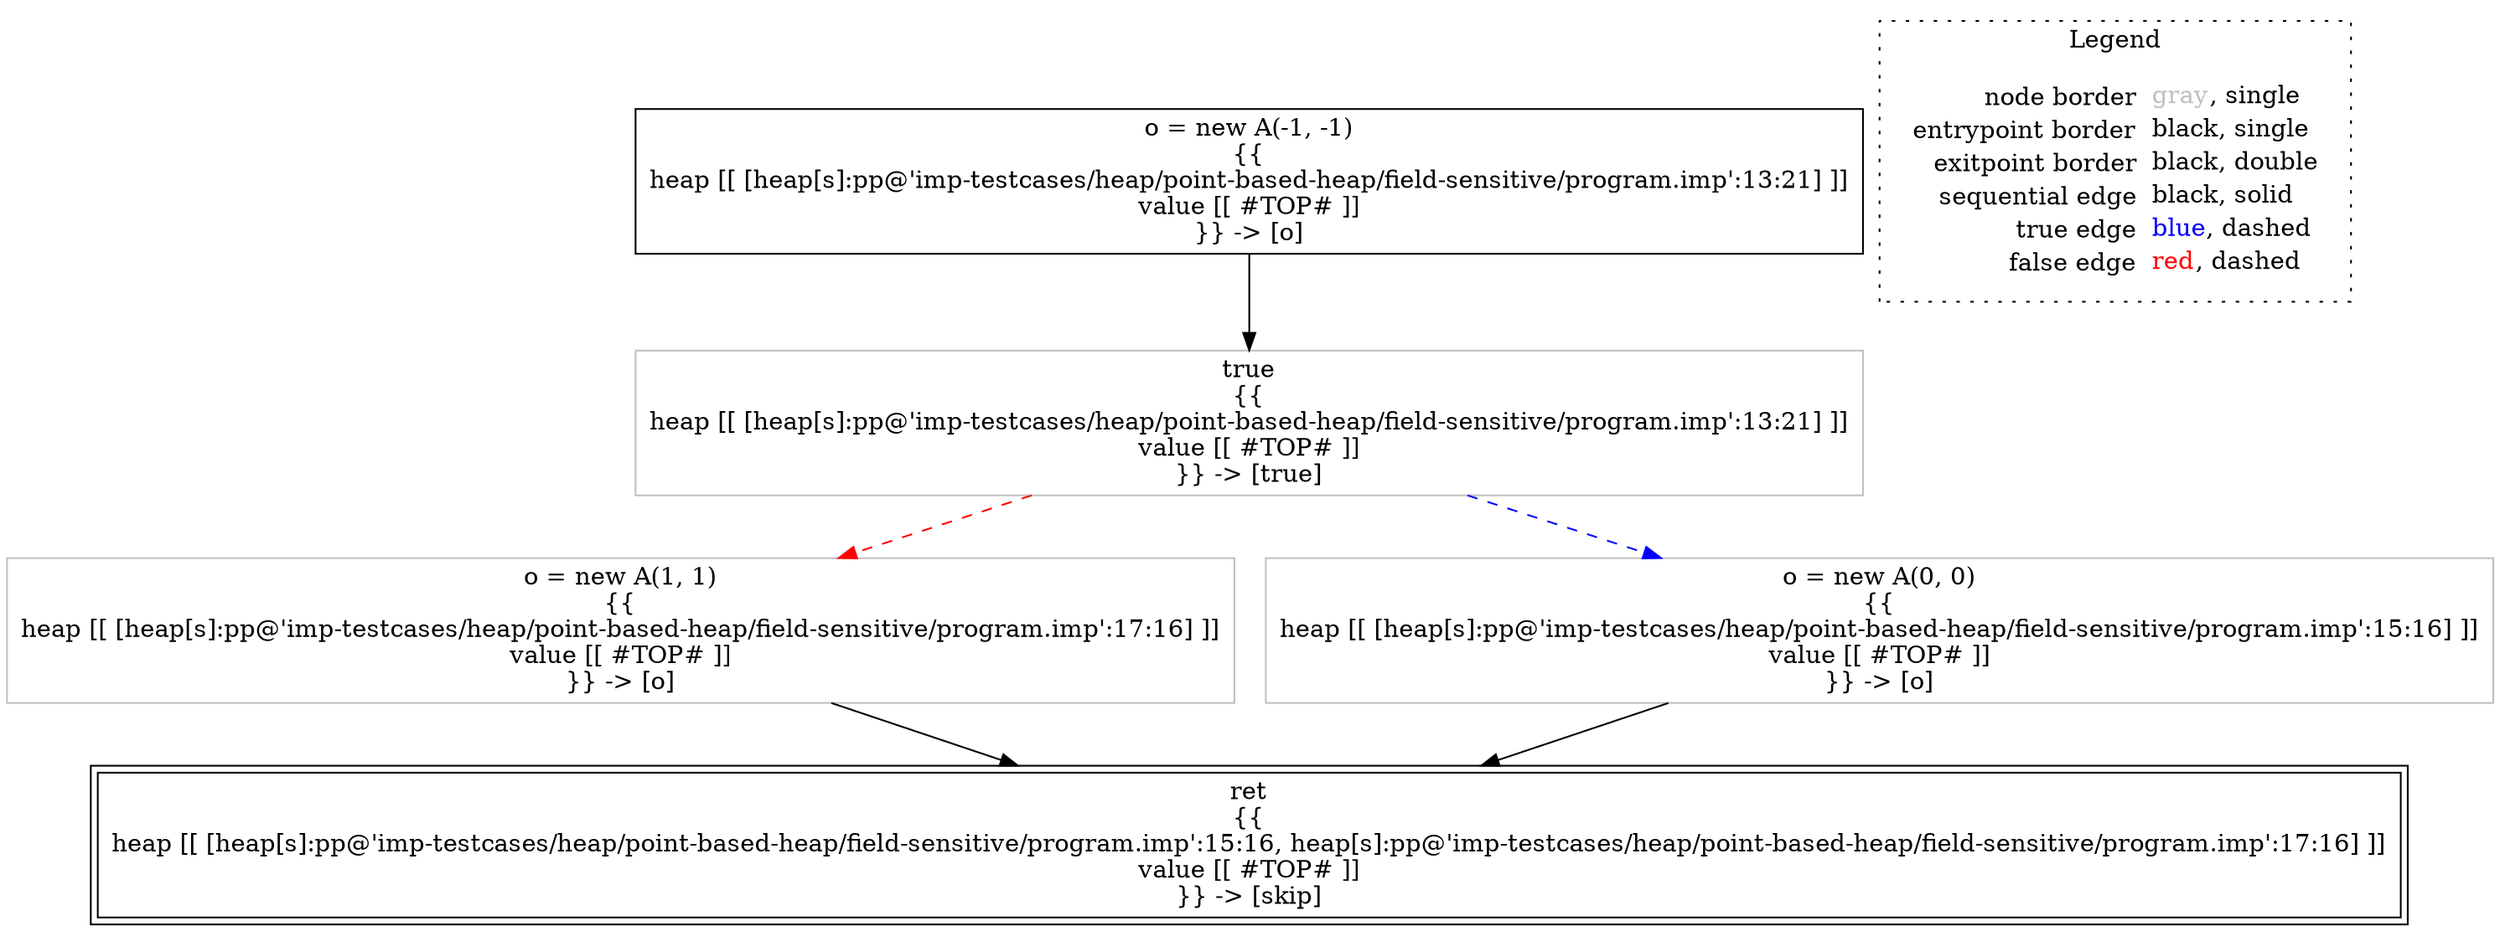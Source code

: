 digraph {
	"node0" [shape="rect",color="black",label=<o = new A(-1, -1)<BR/>{{<BR/>heap [[ [heap[s]:pp@'imp-testcases/heap/point-based-heap/field-sensitive/program.imp':13:21] ]]<BR/>value [[ #TOP# ]]<BR/>}} -&gt; [o]>];
	"node1" [shape="rect",color="gray",label=<o = new A(1, 1)<BR/>{{<BR/>heap [[ [heap[s]:pp@'imp-testcases/heap/point-based-heap/field-sensitive/program.imp':17:16] ]]<BR/>value [[ #TOP# ]]<BR/>}} -&gt; [o]>];
	"node2" [shape="rect",color="gray",label=<o = new A(0, 0)<BR/>{{<BR/>heap [[ [heap[s]:pp@'imp-testcases/heap/point-based-heap/field-sensitive/program.imp':15:16] ]]<BR/>value [[ #TOP# ]]<BR/>}} -&gt; [o]>];
	"node3" [shape="rect",color="gray",label=<true<BR/>{{<BR/>heap [[ [heap[s]:pp@'imp-testcases/heap/point-based-heap/field-sensitive/program.imp':13:21] ]]<BR/>value [[ #TOP# ]]<BR/>}} -&gt; [true]>];
	"node4" [shape="rect",color="black",peripheries="2",label=<ret<BR/>{{<BR/>heap [[ [heap[s]:pp@'imp-testcases/heap/point-based-heap/field-sensitive/program.imp':15:16, heap[s]:pp@'imp-testcases/heap/point-based-heap/field-sensitive/program.imp':17:16] ]]<BR/>value [[ #TOP# ]]<BR/>}} -&gt; [skip]>];
	"node1" -> "node4" [color="black"];
	"node0" -> "node3" [color="black"];
	"node2" -> "node4" [color="black"];
	"node3" -> "node1" [color="red",style="dashed"];
	"node3" -> "node2" [color="blue",style="dashed"];
subgraph cluster_legend {
	label="Legend";
	style=dotted;
	node [shape=plaintext];
	"legend" [label=<<table border="0" cellpadding="2" cellspacing="0" cellborder="0"><tr><td align="right">node border&nbsp;</td><td align="left"><font color="gray">gray</font>, single</td></tr><tr><td align="right">entrypoint border&nbsp;</td><td align="left"><font color="black">black</font>, single</td></tr><tr><td align="right">exitpoint border&nbsp;</td><td align="left"><font color="black">black</font>, double</td></tr><tr><td align="right">sequential edge&nbsp;</td><td align="left"><font color="black">black</font>, solid</td></tr><tr><td align="right">true edge&nbsp;</td><td align="left"><font color="blue">blue</font>, dashed</td></tr><tr><td align="right">false edge&nbsp;</td><td align="left"><font color="red">red</font>, dashed</td></tr></table>>];
}

}
